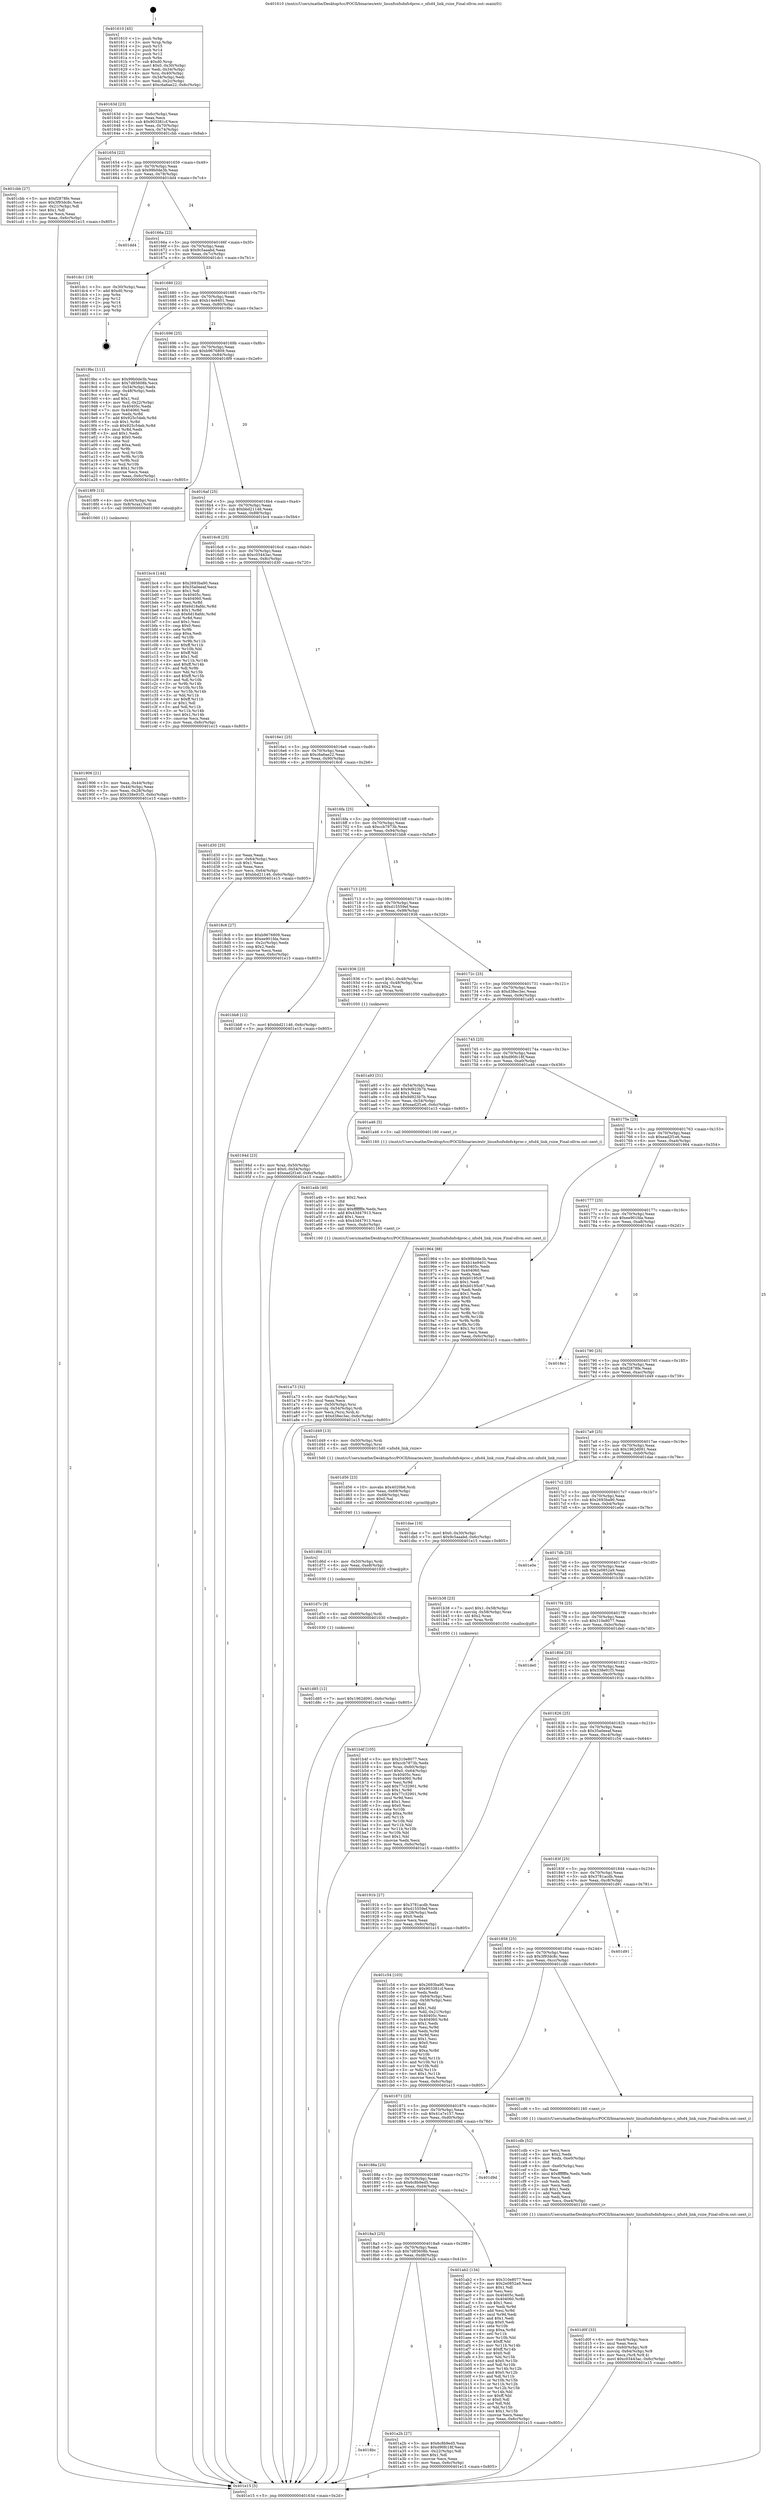 digraph "0x401610" {
  label = "0x401610 (/mnt/c/Users/mathe/Desktop/tcc/POCII/binaries/extr_linuxfsnfsdnfs4proc.c_nfsd4_link_rsize_Final-ollvm.out::main(0))"
  labelloc = "t"
  node[shape=record]

  Entry [label="",width=0.3,height=0.3,shape=circle,fillcolor=black,style=filled]
  "0x40163d" [label="{
     0x40163d [23]\l
     | [instrs]\l
     &nbsp;&nbsp;0x40163d \<+3\>: mov -0x6c(%rbp),%eax\l
     &nbsp;&nbsp;0x401640 \<+2\>: mov %eax,%ecx\l
     &nbsp;&nbsp;0x401642 \<+6\>: sub $0x903381cf,%ecx\l
     &nbsp;&nbsp;0x401648 \<+3\>: mov %eax,-0x70(%rbp)\l
     &nbsp;&nbsp;0x40164b \<+3\>: mov %ecx,-0x74(%rbp)\l
     &nbsp;&nbsp;0x40164e \<+6\>: je 0000000000401cbb \<main+0x6ab\>\l
  }"]
  "0x401cbb" [label="{
     0x401cbb [27]\l
     | [instrs]\l
     &nbsp;&nbsp;0x401cbb \<+5\>: mov $0xf2878fe,%eax\l
     &nbsp;&nbsp;0x401cc0 \<+5\>: mov $0x3f93dc8c,%ecx\l
     &nbsp;&nbsp;0x401cc5 \<+3\>: mov -0x21(%rbp),%dl\l
     &nbsp;&nbsp;0x401cc8 \<+3\>: test $0x1,%dl\l
     &nbsp;&nbsp;0x401ccb \<+3\>: cmovne %ecx,%eax\l
     &nbsp;&nbsp;0x401cce \<+3\>: mov %eax,-0x6c(%rbp)\l
     &nbsp;&nbsp;0x401cd1 \<+5\>: jmp 0000000000401e15 \<main+0x805\>\l
  }"]
  "0x401654" [label="{
     0x401654 [22]\l
     | [instrs]\l
     &nbsp;&nbsp;0x401654 \<+5\>: jmp 0000000000401659 \<main+0x49\>\l
     &nbsp;&nbsp;0x401659 \<+3\>: mov -0x70(%rbp),%eax\l
     &nbsp;&nbsp;0x40165c \<+5\>: sub $0x99b0de3b,%eax\l
     &nbsp;&nbsp;0x401661 \<+3\>: mov %eax,-0x78(%rbp)\l
     &nbsp;&nbsp;0x401664 \<+6\>: je 0000000000401dd4 \<main+0x7c4\>\l
  }"]
  Exit [label="",width=0.3,height=0.3,shape=circle,fillcolor=black,style=filled,peripheries=2]
  "0x401dd4" [label="{
     0x401dd4\l
  }", style=dashed]
  "0x40166a" [label="{
     0x40166a [22]\l
     | [instrs]\l
     &nbsp;&nbsp;0x40166a \<+5\>: jmp 000000000040166f \<main+0x5f\>\l
     &nbsp;&nbsp;0x40166f \<+3\>: mov -0x70(%rbp),%eax\l
     &nbsp;&nbsp;0x401672 \<+5\>: sub $0x9c5aaabd,%eax\l
     &nbsp;&nbsp;0x401677 \<+3\>: mov %eax,-0x7c(%rbp)\l
     &nbsp;&nbsp;0x40167a \<+6\>: je 0000000000401dc1 \<main+0x7b1\>\l
  }"]
  "0x401d85" [label="{
     0x401d85 [12]\l
     | [instrs]\l
     &nbsp;&nbsp;0x401d85 \<+7\>: movl $0x1962d091,-0x6c(%rbp)\l
     &nbsp;&nbsp;0x401d8c \<+5\>: jmp 0000000000401e15 \<main+0x805\>\l
  }"]
  "0x401dc1" [label="{
     0x401dc1 [19]\l
     | [instrs]\l
     &nbsp;&nbsp;0x401dc1 \<+3\>: mov -0x30(%rbp),%eax\l
     &nbsp;&nbsp;0x401dc4 \<+7\>: add $0xd0,%rsp\l
     &nbsp;&nbsp;0x401dcb \<+1\>: pop %rbx\l
     &nbsp;&nbsp;0x401dcc \<+2\>: pop %r12\l
     &nbsp;&nbsp;0x401dce \<+2\>: pop %r14\l
     &nbsp;&nbsp;0x401dd0 \<+2\>: pop %r15\l
     &nbsp;&nbsp;0x401dd2 \<+1\>: pop %rbp\l
     &nbsp;&nbsp;0x401dd3 \<+1\>: ret\l
  }"]
  "0x401680" [label="{
     0x401680 [22]\l
     | [instrs]\l
     &nbsp;&nbsp;0x401680 \<+5\>: jmp 0000000000401685 \<main+0x75\>\l
     &nbsp;&nbsp;0x401685 \<+3\>: mov -0x70(%rbp),%eax\l
     &nbsp;&nbsp;0x401688 \<+5\>: sub $0xb14e9401,%eax\l
     &nbsp;&nbsp;0x40168d \<+3\>: mov %eax,-0x80(%rbp)\l
     &nbsp;&nbsp;0x401690 \<+6\>: je 00000000004019bc \<main+0x3ac\>\l
  }"]
  "0x401d7c" [label="{
     0x401d7c [9]\l
     | [instrs]\l
     &nbsp;&nbsp;0x401d7c \<+4\>: mov -0x60(%rbp),%rdi\l
     &nbsp;&nbsp;0x401d80 \<+5\>: call 0000000000401030 \<free@plt\>\l
     | [calls]\l
     &nbsp;&nbsp;0x401030 \{1\} (unknown)\l
  }"]
  "0x4019bc" [label="{
     0x4019bc [111]\l
     | [instrs]\l
     &nbsp;&nbsp;0x4019bc \<+5\>: mov $0x99b0de3b,%eax\l
     &nbsp;&nbsp;0x4019c1 \<+5\>: mov $0x7d85608b,%ecx\l
     &nbsp;&nbsp;0x4019c6 \<+3\>: mov -0x54(%rbp),%edx\l
     &nbsp;&nbsp;0x4019c9 \<+3\>: cmp -0x48(%rbp),%edx\l
     &nbsp;&nbsp;0x4019cc \<+4\>: setl %sil\l
     &nbsp;&nbsp;0x4019d0 \<+4\>: and $0x1,%sil\l
     &nbsp;&nbsp;0x4019d4 \<+4\>: mov %sil,-0x22(%rbp)\l
     &nbsp;&nbsp;0x4019d8 \<+7\>: mov 0x40405c,%edx\l
     &nbsp;&nbsp;0x4019df \<+7\>: mov 0x404060,%edi\l
     &nbsp;&nbsp;0x4019e6 \<+3\>: mov %edx,%r8d\l
     &nbsp;&nbsp;0x4019e9 \<+7\>: add $0x925c54eb,%r8d\l
     &nbsp;&nbsp;0x4019f0 \<+4\>: sub $0x1,%r8d\l
     &nbsp;&nbsp;0x4019f4 \<+7\>: sub $0x925c54eb,%r8d\l
     &nbsp;&nbsp;0x4019fb \<+4\>: imul %r8d,%edx\l
     &nbsp;&nbsp;0x4019ff \<+3\>: and $0x1,%edx\l
     &nbsp;&nbsp;0x401a02 \<+3\>: cmp $0x0,%edx\l
     &nbsp;&nbsp;0x401a05 \<+4\>: sete %sil\l
     &nbsp;&nbsp;0x401a09 \<+3\>: cmp $0xa,%edi\l
     &nbsp;&nbsp;0x401a0c \<+4\>: setl %r9b\l
     &nbsp;&nbsp;0x401a10 \<+3\>: mov %sil,%r10b\l
     &nbsp;&nbsp;0x401a13 \<+3\>: and %r9b,%r10b\l
     &nbsp;&nbsp;0x401a16 \<+3\>: xor %r9b,%sil\l
     &nbsp;&nbsp;0x401a19 \<+3\>: or %sil,%r10b\l
     &nbsp;&nbsp;0x401a1c \<+4\>: test $0x1,%r10b\l
     &nbsp;&nbsp;0x401a20 \<+3\>: cmovne %ecx,%eax\l
     &nbsp;&nbsp;0x401a23 \<+3\>: mov %eax,-0x6c(%rbp)\l
     &nbsp;&nbsp;0x401a26 \<+5\>: jmp 0000000000401e15 \<main+0x805\>\l
  }"]
  "0x401696" [label="{
     0x401696 [25]\l
     | [instrs]\l
     &nbsp;&nbsp;0x401696 \<+5\>: jmp 000000000040169b \<main+0x8b\>\l
     &nbsp;&nbsp;0x40169b \<+3\>: mov -0x70(%rbp),%eax\l
     &nbsp;&nbsp;0x40169e \<+5\>: sub $0xb9676809,%eax\l
     &nbsp;&nbsp;0x4016a3 \<+6\>: mov %eax,-0x84(%rbp)\l
     &nbsp;&nbsp;0x4016a9 \<+6\>: je 00000000004018f9 \<main+0x2e9\>\l
  }"]
  "0x401d6d" [label="{
     0x401d6d [15]\l
     | [instrs]\l
     &nbsp;&nbsp;0x401d6d \<+4\>: mov -0x50(%rbp),%rdi\l
     &nbsp;&nbsp;0x401d71 \<+6\>: mov %eax,-0xe8(%rbp)\l
     &nbsp;&nbsp;0x401d77 \<+5\>: call 0000000000401030 \<free@plt\>\l
     | [calls]\l
     &nbsp;&nbsp;0x401030 \{1\} (unknown)\l
  }"]
  "0x4018f9" [label="{
     0x4018f9 [13]\l
     | [instrs]\l
     &nbsp;&nbsp;0x4018f9 \<+4\>: mov -0x40(%rbp),%rax\l
     &nbsp;&nbsp;0x4018fd \<+4\>: mov 0x8(%rax),%rdi\l
     &nbsp;&nbsp;0x401901 \<+5\>: call 0000000000401060 \<atoi@plt\>\l
     | [calls]\l
     &nbsp;&nbsp;0x401060 \{1\} (unknown)\l
  }"]
  "0x4016af" [label="{
     0x4016af [25]\l
     | [instrs]\l
     &nbsp;&nbsp;0x4016af \<+5\>: jmp 00000000004016b4 \<main+0xa4\>\l
     &nbsp;&nbsp;0x4016b4 \<+3\>: mov -0x70(%rbp),%eax\l
     &nbsp;&nbsp;0x4016b7 \<+5\>: sub $0xbbd21146,%eax\l
     &nbsp;&nbsp;0x4016bc \<+6\>: mov %eax,-0x88(%rbp)\l
     &nbsp;&nbsp;0x4016c2 \<+6\>: je 0000000000401bc4 \<main+0x5b4\>\l
  }"]
  "0x401d56" [label="{
     0x401d56 [23]\l
     | [instrs]\l
     &nbsp;&nbsp;0x401d56 \<+10\>: movabs $0x4020b6,%rdi\l
     &nbsp;&nbsp;0x401d60 \<+3\>: mov %eax,-0x68(%rbp)\l
     &nbsp;&nbsp;0x401d63 \<+3\>: mov -0x68(%rbp),%esi\l
     &nbsp;&nbsp;0x401d66 \<+2\>: mov $0x0,%al\l
     &nbsp;&nbsp;0x401d68 \<+5\>: call 0000000000401040 \<printf@plt\>\l
     | [calls]\l
     &nbsp;&nbsp;0x401040 \{1\} (unknown)\l
  }"]
  "0x401bc4" [label="{
     0x401bc4 [144]\l
     | [instrs]\l
     &nbsp;&nbsp;0x401bc4 \<+5\>: mov $0x2693ba90,%eax\l
     &nbsp;&nbsp;0x401bc9 \<+5\>: mov $0x35a0eeaf,%ecx\l
     &nbsp;&nbsp;0x401bce \<+2\>: mov $0x1,%dl\l
     &nbsp;&nbsp;0x401bd0 \<+7\>: mov 0x40405c,%esi\l
     &nbsp;&nbsp;0x401bd7 \<+7\>: mov 0x404060,%edi\l
     &nbsp;&nbsp;0x401bde \<+3\>: mov %esi,%r8d\l
     &nbsp;&nbsp;0x401be1 \<+7\>: add $0x6d18afdc,%r8d\l
     &nbsp;&nbsp;0x401be8 \<+4\>: sub $0x1,%r8d\l
     &nbsp;&nbsp;0x401bec \<+7\>: sub $0x6d18afdc,%r8d\l
     &nbsp;&nbsp;0x401bf3 \<+4\>: imul %r8d,%esi\l
     &nbsp;&nbsp;0x401bf7 \<+3\>: and $0x1,%esi\l
     &nbsp;&nbsp;0x401bfa \<+3\>: cmp $0x0,%esi\l
     &nbsp;&nbsp;0x401bfd \<+4\>: sete %r9b\l
     &nbsp;&nbsp;0x401c01 \<+3\>: cmp $0xa,%edi\l
     &nbsp;&nbsp;0x401c04 \<+4\>: setl %r10b\l
     &nbsp;&nbsp;0x401c08 \<+3\>: mov %r9b,%r11b\l
     &nbsp;&nbsp;0x401c0b \<+4\>: xor $0xff,%r11b\l
     &nbsp;&nbsp;0x401c0f \<+3\>: mov %r10b,%bl\l
     &nbsp;&nbsp;0x401c12 \<+3\>: xor $0xff,%bl\l
     &nbsp;&nbsp;0x401c15 \<+3\>: xor $0x1,%dl\l
     &nbsp;&nbsp;0x401c18 \<+3\>: mov %r11b,%r14b\l
     &nbsp;&nbsp;0x401c1b \<+4\>: and $0xff,%r14b\l
     &nbsp;&nbsp;0x401c1f \<+3\>: and %dl,%r9b\l
     &nbsp;&nbsp;0x401c22 \<+3\>: mov %bl,%r15b\l
     &nbsp;&nbsp;0x401c25 \<+4\>: and $0xff,%r15b\l
     &nbsp;&nbsp;0x401c29 \<+3\>: and %dl,%r10b\l
     &nbsp;&nbsp;0x401c2c \<+3\>: or %r9b,%r14b\l
     &nbsp;&nbsp;0x401c2f \<+3\>: or %r10b,%r15b\l
     &nbsp;&nbsp;0x401c32 \<+3\>: xor %r15b,%r14b\l
     &nbsp;&nbsp;0x401c35 \<+3\>: or %bl,%r11b\l
     &nbsp;&nbsp;0x401c38 \<+4\>: xor $0xff,%r11b\l
     &nbsp;&nbsp;0x401c3c \<+3\>: or $0x1,%dl\l
     &nbsp;&nbsp;0x401c3f \<+3\>: and %dl,%r11b\l
     &nbsp;&nbsp;0x401c42 \<+3\>: or %r11b,%r14b\l
     &nbsp;&nbsp;0x401c45 \<+4\>: test $0x1,%r14b\l
     &nbsp;&nbsp;0x401c49 \<+3\>: cmovne %ecx,%eax\l
     &nbsp;&nbsp;0x401c4c \<+3\>: mov %eax,-0x6c(%rbp)\l
     &nbsp;&nbsp;0x401c4f \<+5\>: jmp 0000000000401e15 \<main+0x805\>\l
  }"]
  "0x4016c8" [label="{
     0x4016c8 [25]\l
     | [instrs]\l
     &nbsp;&nbsp;0x4016c8 \<+5\>: jmp 00000000004016cd \<main+0xbd\>\l
     &nbsp;&nbsp;0x4016cd \<+3\>: mov -0x70(%rbp),%eax\l
     &nbsp;&nbsp;0x4016d0 \<+5\>: sub $0xc03443ac,%eax\l
     &nbsp;&nbsp;0x4016d5 \<+6\>: mov %eax,-0x8c(%rbp)\l
     &nbsp;&nbsp;0x4016db \<+6\>: je 0000000000401d30 \<main+0x720\>\l
  }"]
  "0x401d0f" [label="{
     0x401d0f [33]\l
     | [instrs]\l
     &nbsp;&nbsp;0x401d0f \<+6\>: mov -0xe4(%rbp),%ecx\l
     &nbsp;&nbsp;0x401d15 \<+3\>: imul %eax,%ecx\l
     &nbsp;&nbsp;0x401d18 \<+4\>: mov -0x60(%rbp),%r8\l
     &nbsp;&nbsp;0x401d1c \<+4\>: movslq -0x64(%rbp),%r9\l
     &nbsp;&nbsp;0x401d20 \<+4\>: mov %ecx,(%r8,%r9,4)\l
     &nbsp;&nbsp;0x401d24 \<+7\>: movl $0xc03443ac,-0x6c(%rbp)\l
     &nbsp;&nbsp;0x401d2b \<+5\>: jmp 0000000000401e15 \<main+0x805\>\l
  }"]
  "0x401d30" [label="{
     0x401d30 [25]\l
     | [instrs]\l
     &nbsp;&nbsp;0x401d30 \<+2\>: xor %eax,%eax\l
     &nbsp;&nbsp;0x401d32 \<+3\>: mov -0x64(%rbp),%ecx\l
     &nbsp;&nbsp;0x401d35 \<+3\>: sub $0x1,%eax\l
     &nbsp;&nbsp;0x401d38 \<+2\>: sub %eax,%ecx\l
     &nbsp;&nbsp;0x401d3a \<+3\>: mov %ecx,-0x64(%rbp)\l
     &nbsp;&nbsp;0x401d3d \<+7\>: movl $0xbbd21146,-0x6c(%rbp)\l
     &nbsp;&nbsp;0x401d44 \<+5\>: jmp 0000000000401e15 \<main+0x805\>\l
  }"]
  "0x4016e1" [label="{
     0x4016e1 [25]\l
     | [instrs]\l
     &nbsp;&nbsp;0x4016e1 \<+5\>: jmp 00000000004016e6 \<main+0xd6\>\l
     &nbsp;&nbsp;0x4016e6 \<+3\>: mov -0x70(%rbp),%eax\l
     &nbsp;&nbsp;0x4016e9 \<+5\>: sub $0xc6a6ae22,%eax\l
     &nbsp;&nbsp;0x4016ee \<+6\>: mov %eax,-0x90(%rbp)\l
     &nbsp;&nbsp;0x4016f4 \<+6\>: je 00000000004018c6 \<main+0x2b6\>\l
  }"]
  "0x401cdb" [label="{
     0x401cdb [52]\l
     | [instrs]\l
     &nbsp;&nbsp;0x401cdb \<+2\>: xor %ecx,%ecx\l
     &nbsp;&nbsp;0x401cdd \<+5\>: mov $0x2,%edx\l
     &nbsp;&nbsp;0x401ce2 \<+6\>: mov %edx,-0xe0(%rbp)\l
     &nbsp;&nbsp;0x401ce8 \<+1\>: cltd\l
     &nbsp;&nbsp;0x401ce9 \<+6\>: mov -0xe0(%rbp),%esi\l
     &nbsp;&nbsp;0x401cef \<+2\>: idiv %esi\l
     &nbsp;&nbsp;0x401cf1 \<+6\>: imul $0xfffffffe,%edx,%edx\l
     &nbsp;&nbsp;0x401cf7 \<+2\>: mov %ecx,%edi\l
     &nbsp;&nbsp;0x401cf9 \<+2\>: sub %edx,%edi\l
     &nbsp;&nbsp;0x401cfb \<+2\>: mov %ecx,%edx\l
     &nbsp;&nbsp;0x401cfd \<+3\>: sub $0x1,%edx\l
     &nbsp;&nbsp;0x401d00 \<+2\>: add %edx,%edi\l
     &nbsp;&nbsp;0x401d02 \<+2\>: sub %edi,%ecx\l
     &nbsp;&nbsp;0x401d04 \<+6\>: mov %ecx,-0xe4(%rbp)\l
     &nbsp;&nbsp;0x401d0a \<+5\>: call 0000000000401160 \<next_i\>\l
     | [calls]\l
     &nbsp;&nbsp;0x401160 \{1\} (/mnt/c/Users/mathe/Desktop/tcc/POCII/binaries/extr_linuxfsnfsdnfs4proc.c_nfsd4_link_rsize_Final-ollvm.out::next_i)\l
  }"]
  "0x4018c6" [label="{
     0x4018c6 [27]\l
     | [instrs]\l
     &nbsp;&nbsp;0x4018c6 \<+5\>: mov $0xb9676809,%eax\l
     &nbsp;&nbsp;0x4018cb \<+5\>: mov $0xee901fda,%ecx\l
     &nbsp;&nbsp;0x4018d0 \<+3\>: mov -0x2c(%rbp),%edx\l
     &nbsp;&nbsp;0x4018d3 \<+3\>: cmp $0x2,%edx\l
     &nbsp;&nbsp;0x4018d6 \<+3\>: cmovne %ecx,%eax\l
     &nbsp;&nbsp;0x4018d9 \<+3\>: mov %eax,-0x6c(%rbp)\l
     &nbsp;&nbsp;0x4018dc \<+5\>: jmp 0000000000401e15 \<main+0x805\>\l
  }"]
  "0x4016fa" [label="{
     0x4016fa [25]\l
     | [instrs]\l
     &nbsp;&nbsp;0x4016fa \<+5\>: jmp 00000000004016ff \<main+0xef\>\l
     &nbsp;&nbsp;0x4016ff \<+3\>: mov -0x70(%rbp),%eax\l
     &nbsp;&nbsp;0x401702 \<+5\>: sub $0xccb7873b,%eax\l
     &nbsp;&nbsp;0x401707 \<+6\>: mov %eax,-0x94(%rbp)\l
     &nbsp;&nbsp;0x40170d \<+6\>: je 0000000000401bb8 \<main+0x5a8\>\l
  }"]
  "0x401e15" [label="{
     0x401e15 [5]\l
     | [instrs]\l
     &nbsp;&nbsp;0x401e15 \<+5\>: jmp 000000000040163d \<main+0x2d\>\l
  }"]
  "0x401610" [label="{
     0x401610 [45]\l
     | [instrs]\l
     &nbsp;&nbsp;0x401610 \<+1\>: push %rbp\l
     &nbsp;&nbsp;0x401611 \<+3\>: mov %rsp,%rbp\l
     &nbsp;&nbsp;0x401614 \<+2\>: push %r15\l
     &nbsp;&nbsp;0x401616 \<+2\>: push %r14\l
     &nbsp;&nbsp;0x401618 \<+2\>: push %r12\l
     &nbsp;&nbsp;0x40161a \<+1\>: push %rbx\l
     &nbsp;&nbsp;0x40161b \<+7\>: sub $0xd0,%rsp\l
     &nbsp;&nbsp;0x401622 \<+7\>: movl $0x0,-0x30(%rbp)\l
     &nbsp;&nbsp;0x401629 \<+3\>: mov %edi,-0x34(%rbp)\l
     &nbsp;&nbsp;0x40162c \<+4\>: mov %rsi,-0x40(%rbp)\l
     &nbsp;&nbsp;0x401630 \<+3\>: mov -0x34(%rbp),%edi\l
     &nbsp;&nbsp;0x401633 \<+3\>: mov %edi,-0x2c(%rbp)\l
     &nbsp;&nbsp;0x401636 \<+7\>: movl $0xc6a6ae22,-0x6c(%rbp)\l
  }"]
  "0x401906" [label="{
     0x401906 [21]\l
     | [instrs]\l
     &nbsp;&nbsp;0x401906 \<+3\>: mov %eax,-0x44(%rbp)\l
     &nbsp;&nbsp;0x401909 \<+3\>: mov -0x44(%rbp),%eax\l
     &nbsp;&nbsp;0x40190c \<+3\>: mov %eax,-0x28(%rbp)\l
     &nbsp;&nbsp;0x40190f \<+7\>: movl $0x338e91f3,-0x6c(%rbp)\l
     &nbsp;&nbsp;0x401916 \<+5\>: jmp 0000000000401e15 \<main+0x805\>\l
  }"]
  "0x401b4f" [label="{
     0x401b4f [105]\l
     | [instrs]\l
     &nbsp;&nbsp;0x401b4f \<+5\>: mov $0x310e8077,%ecx\l
     &nbsp;&nbsp;0x401b54 \<+5\>: mov $0xccb7873b,%edx\l
     &nbsp;&nbsp;0x401b59 \<+4\>: mov %rax,-0x60(%rbp)\l
     &nbsp;&nbsp;0x401b5d \<+7\>: movl $0x0,-0x64(%rbp)\l
     &nbsp;&nbsp;0x401b64 \<+7\>: mov 0x40405c,%esi\l
     &nbsp;&nbsp;0x401b6b \<+8\>: mov 0x404060,%r8d\l
     &nbsp;&nbsp;0x401b73 \<+3\>: mov %esi,%r9d\l
     &nbsp;&nbsp;0x401b76 \<+7\>: add $0x77c32901,%r9d\l
     &nbsp;&nbsp;0x401b7d \<+4\>: sub $0x1,%r9d\l
     &nbsp;&nbsp;0x401b81 \<+7\>: sub $0x77c32901,%r9d\l
     &nbsp;&nbsp;0x401b88 \<+4\>: imul %r9d,%esi\l
     &nbsp;&nbsp;0x401b8c \<+3\>: and $0x1,%esi\l
     &nbsp;&nbsp;0x401b8f \<+3\>: cmp $0x0,%esi\l
     &nbsp;&nbsp;0x401b92 \<+4\>: sete %r10b\l
     &nbsp;&nbsp;0x401b96 \<+4\>: cmp $0xa,%r8d\l
     &nbsp;&nbsp;0x401b9a \<+4\>: setl %r11b\l
     &nbsp;&nbsp;0x401b9e \<+3\>: mov %r10b,%bl\l
     &nbsp;&nbsp;0x401ba1 \<+3\>: and %r11b,%bl\l
     &nbsp;&nbsp;0x401ba4 \<+3\>: xor %r11b,%r10b\l
     &nbsp;&nbsp;0x401ba7 \<+3\>: or %r10b,%bl\l
     &nbsp;&nbsp;0x401baa \<+3\>: test $0x1,%bl\l
     &nbsp;&nbsp;0x401bad \<+3\>: cmovne %edx,%ecx\l
     &nbsp;&nbsp;0x401bb0 \<+3\>: mov %ecx,-0x6c(%rbp)\l
     &nbsp;&nbsp;0x401bb3 \<+5\>: jmp 0000000000401e15 \<main+0x805\>\l
  }"]
  "0x401bb8" [label="{
     0x401bb8 [12]\l
     | [instrs]\l
     &nbsp;&nbsp;0x401bb8 \<+7\>: movl $0xbbd21146,-0x6c(%rbp)\l
     &nbsp;&nbsp;0x401bbf \<+5\>: jmp 0000000000401e15 \<main+0x805\>\l
  }"]
  "0x401713" [label="{
     0x401713 [25]\l
     | [instrs]\l
     &nbsp;&nbsp;0x401713 \<+5\>: jmp 0000000000401718 \<main+0x108\>\l
     &nbsp;&nbsp;0x401718 \<+3\>: mov -0x70(%rbp),%eax\l
     &nbsp;&nbsp;0x40171b \<+5\>: sub $0xd15559ef,%eax\l
     &nbsp;&nbsp;0x401720 \<+6\>: mov %eax,-0x98(%rbp)\l
     &nbsp;&nbsp;0x401726 \<+6\>: je 0000000000401936 \<main+0x326\>\l
  }"]
  "0x401a73" [label="{
     0x401a73 [32]\l
     | [instrs]\l
     &nbsp;&nbsp;0x401a73 \<+6\>: mov -0xdc(%rbp),%ecx\l
     &nbsp;&nbsp;0x401a79 \<+3\>: imul %eax,%ecx\l
     &nbsp;&nbsp;0x401a7c \<+4\>: mov -0x50(%rbp),%rsi\l
     &nbsp;&nbsp;0x401a80 \<+4\>: movslq -0x54(%rbp),%rdi\l
     &nbsp;&nbsp;0x401a84 \<+3\>: mov %ecx,(%rsi,%rdi,4)\l
     &nbsp;&nbsp;0x401a87 \<+7\>: movl $0xd38ec3ec,-0x6c(%rbp)\l
     &nbsp;&nbsp;0x401a8e \<+5\>: jmp 0000000000401e15 \<main+0x805\>\l
  }"]
  "0x401936" [label="{
     0x401936 [23]\l
     | [instrs]\l
     &nbsp;&nbsp;0x401936 \<+7\>: movl $0x1,-0x48(%rbp)\l
     &nbsp;&nbsp;0x40193d \<+4\>: movslq -0x48(%rbp),%rax\l
     &nbsp;&nbsp;0x401941 \<+4\>: shl $0x2,%rax\l
     &nbsp;&nbsp;0x401945 \<+3\>: mov %rax,%rdi\l
     &nbsp;&nbsp;0x401948 \<+5\>: call 0000000000401050 \<malloc@plt\>\l
     | [calls]\l
     &nbsp;&nbsp;0x401050 \{1\} (unknown)\l
  }"]
  "0x40172c" [label="{
     0x40172c [25]\l
     | [instrs]\l
     &nbsp;&nbsp;0x40172c \<+5\>: jmp 0000000000401731 \<main+0x121\>\l
     &nbsp;&nbsp;0x401731 \<+3\>: mov -0x70(%rbp),%eax\l
     &nbsp;&nbsp;0x401734 \<+5\>: sub $0xd38ec3ec,%eax\l
     &nbsp;&nbsp;0x401739 \<+6\>: mov %eax,-0x9c(%rbp)\l
     &nbsp;&nbsp;0x40173f \<+6\>: je 0000000000401a93 \<main+0x483\>\l
  }"]
  "0x401a4b" [label="{
     0x401a4b [40]\l
     | [instrs]\l
     &nbsp;&nbsp;0x401a4b \<+5\>: mov $0x2,%ecx\l
     &nbsp;&nbsp;0x401a50 \<+1\>: cltd\l
     &nbsp;&nbsp;0x401a51 \<+2\>: idiv %ecx\l
     &nbsp;&nbsp;0x401a53 \<+6\>: imul $0xfffffffe,%edx,%ecx\l
     &nbsp;&nbsp;0x401a59 \<+6\>: add $0x43d47913,%ecx\l
     &nbsp;&nbsp;0x401a5f \<+3\>: add $0x1,%ecx\l
     &nbsp;&nbsp;0x401a62 \<+6\>: sub $0x43d47913,%ecx\l
     &nbsp;&nbsp;0x401a68 \<+6\>: mov %ecx,-0xdc(%rbp)\l
     &nbsp;&nbsp;0x401a6e \<+5\>: call 0000000000401160 \<next_i\>\l
     | [calls]\l
     &nbsp;&nbsp;0x401160 \{1\} (/mnt/c/Users/mathe/Desktop/tcc/POCII/binaries/extr_linuxfsnfsdnfs4proc.c_nfsd4_link_rsize_Final-ollvm.out::next_i)\l
  }"]
  "0x401a93" [label="{
     0x401a93 [31]\l
     | [instrs]\l
     &nbsp;&nbsp;0x401a93 \<+3\>: mov -0x54(%rbp),%eax\l
     &nbsp;&nbsp;0x401a96 \<+5\>: add $0x9d923b7b,%eax\l
     &nbsp;&nbsp;0x401a9b \<+3\>: add $0x1,%eax\l
     &nbsp;&nbsp;0x401a9e \<+5\>: sub $0x9d923b7b,%eax\l
     &nbsp;&nbsp;0x401aa3 \<+3\>: mov %eax,-0x54(%rbp)\l
     &nbsp;&nbsp;0x401aa6 \<+7\>: movl $0xead2f1e6,-0x6c(%rbp)\l
     &nbsp;&nbsp;0x401aad \<+5\>: jmp 0000000000401e15 \<main+0x805\>\l
  }"]
  "0x401745" [label="{
     0x401745 [25]\l
     | [instrs]\l
     &nbsp;&nbsp;0x401745 \<+5\>: jmp 000000000040174a \<main+0x13a\>\l
     &nbsp;&nbsp;0x40174a \<+3\>: mov -0x70(%rbp),%eax\l
     &nbsp;&nbsp;0x40174d \<+5\>: sub $0xd90fc18f,%eax\l
     &nbsp;&nbsp;0x401752 \<+6\>: mov %eax,-0xa0(%rbp)\l
     &nbsp;&nbsp;0x401758 \<+6\>: je 0000000000401a46 \<main+0x436\>\l
  }"]
  "0x4018bc" [label="{
     0x4018bc\l
  }", style=dashed]
  "0x401a46" [label="{
     0x401a46 [5]\l
     | [instrs]\l
     &nbsp;&nbsp;0x401a46 \<+5\>: call 0000000000401160 \<next_i\>\l
     | [calls]\l
     &nbsp;&nbsp;0x401160 \{1\} (/mnt/c/Users/mathe/Desktop/tcc/POCII/binaries/extr_linuxfsnfsdnfs4proc.c_nfsd4_link_rsize_Final-ollvm.out::next_i)\l
  }"]
  "0x40175e" [label="{
     0x40175e [25]\l
     | [instrs]\l
     &nbsp;&nbsp;0x40175e \<+5\>: jmp 0000000000401763 \<main+0x153\>\l
     &nbsp;&nbsp;0x401763 \<+3\>: mov -0x70(%rbp),%eax\l
     &nbsp;&nbsp;0x401766 \<+5\>: sub $0xead2f1e6,%eax\l
     &nbsp;&nbsp;0x40176b \<+6\>: mov %eax,-0xa4(%rbp)\l
     &nbsp;&nbsp;0x401771 \<+6\>: je 0000000000401964 \<main+0x354\>\l
  }"]
  "0x401a2b" [label="{
     0x401a2b [27]\l
     | [instrs]\l
     &nbsp;&nbsp;0x401a2b \<+5\>: mov $0x6c8b9ed5,%eax\l
     &nbsp;&nbsp;0x401a30 \<+5\>: mov $0xd90fc18f,%ecx\l
     &nbsp;&nbsp;0x401a35 \<+3\>: mov -0x22(%rbp),%dl\l
     &nbsp;&nbsp;0x401a38 \<+3\>: test $0x1,%dl\l
     &nbsp;&nbsp;0x401a3b \<+3\>: cmovne %ecx,%eax\l
     &nbsp;&nbsp;0x401a3e \<+3\>: mov %eax,-0x6c(%rbp)\l
     &nbsp;&nbsp;0x401a41 \<+5\>: jmp 0000000000401e15 \<main+0x805\>\l
  }"]
  "0x401964" [label="{
     0x401964 [88]\l
     | [instrs]\l
     &nbsp;&nbsp;0x401964 \<+5\>: mov $0x99b0de3b,%eax\l
     &nbsp;&nbsp;0x401969 \<+5\>: mov $0xb14e9401,%ecx\l
     &nbsp;&nbsp;0x40196e \<+7\>: mov 0x40405c,%edx\l
     &nbsp;&nbsp;0x401975 \<+7\>: mov 0x404060,%esi\l
     &nbsp;&nbsp;0x40197c \<+2\>: mov %edx,%edi\l
     &nbsp;&nbsp;0x40197e \<+6\>: sub $0xb0195c67,%edi\l
     &nbsp;&nbsp;0x401984 \<+3\>: sub $0x1,%edi\l
     &nbsp;&nbsp;0x401987 \<+6\>: add $0xb0195c67,%edi\l
     &nbsp;&nbsp;0x40198d \<+3\>: imul %edi,%edx\l
     &nbsp;&nbsp;0x401990 \<+3\>: and $0x1,%edx\l
     &nbsp;&nbsp;0x401993 \<+3\>: cmp $0x0,%edx\l
     &nbsp;&nbsp;0x401996 \<+4\>: sete %r8b\l
     &nbsp;&nbsp;0x40199a \<+3\>: cmp $0xa,%esi\l
     &nbsp;&nbsp;0x40199d \<+4\>: setl %r9b\l
     &nbsp;&nbsp;0x4019a1 \<+3\>: mov %r8b,%r10b\l
     &nbsp;&nbsp;0x4019a4 \<+3\>: and %r9b,%r10b\l
     &nbsp;&nbsp;0x4019a7 \<+3\>: xor %r9b,%r8b\l
     &nbsp;&nbsp;0x4019aa \<+3\>: or %r8b,%r10b\l
     &nbsp;&nbsp;0x4019ad \<+4\>: test $0x1,%r10b\l
     &nbsp;&nbsp;0x4019b1 \<+3\>: cmovne %ecx,%eax\l
     &nbsp;&nbsp;0x4019b4 \<+3\>: mov %eax,-0x6c(%rbp)\l
     &nbsp;&nbsp;0x4019b7 \<+5\>: jmp 0000000000401e15 \<main+0x805\>\l
  }"]
  "0x401777" [label="{
     0x401777 [25]\l
     | [instrs]\l
     &nbsp;&nbsp;0x401777 \<+5\>: jmp 000000000040177c \<main+0x16c\>\l
     &nbsp;&nbsp;0x40177c \<+3\>: mov -0x70(%rbp),%eax\l
     &nbsp;&nbsp;0x40177f \<+5\>: sub $0xee901fda,%eax\l
     &nbsp;&nbsp;0x401784 \<+6\>: mov %eax,-0xa8(%rbp)\l
     &nbsp;&nbsp;0x40178a \<+6\>: je 00000000004018e1 \<main+0x2d1\>\l
  }"]
  "0x4018a3" [label="{
     0x4018a3 [25]\l
     | [instrs]\l
     &nbsp;&nbsp;0x4018a3 \<+5\>: jmp 00000000004018a8 \<main+0x298\>\l
     &nbsp;&nbsp;0x4018a8 \<+3\>: mov -0x70(%rbp),%eax\l
     &nbsp;&nbsp;0x4018ab \<+5\>: sub $0x7d85608b,%eax\l
     &nbsp;&nbsp;0x4018b0 \<+6\>: mov %eax,-0xd8(%rbp)\l
     &nbsp;&nbsp;0x4018b6 \<+6\>: je 0000000000401a2b \<main+0x41b\>\l
  }"]
  "0x4018e1" [label="{
     0x4018e1\l
  }", style=dashed]
  "0x401790" [label="{
     0x401790 [25]\l
     | [instrs]\l
     &nbsp;&nbsp;0x401790 \<+5\>: jmp 0000000000401795 \<main+0x185\>\l
     &nbsp;&nbsp;0x401795 \<+3\>: mov -0x70(%rbp),%eax\l
     &nbsp;&nbsp;0x401798 \<+5\>: sub $0xf2878fe,%eax\l
     &nbsp;&nbsp;0x40179d \<+6\>: mov %eax,-0xac(%rbp)\l
     &nbsp;&nbsp;0x4017a3 \<+6\>: je 0000000000401d49 \<main+0x739\>\l
  }"]
  "0x401ab2" [label="{
     0x401ab2 [134]\l
     | [instrs]\l
     &nbsp;&nbsp;0x401ab2 \<+5\>: mov $0x310e8077,%eax\l
     &nbsp;&nbsp;0x401ab7 \<+5\>: mov $0x2e0852a9,%ecx\l
     &nbsp;&nbsp;0x401abc \<+2\>: mov $0x1,%dl\l
     &nbsp;&nbsp;0x401abe \<+2\>: xor %esi,%esi\l
     &nbsp;&nbsp;0x401ac0 \<+7\>: mov 0x40405c,%edi\l
     &nbsp;&nbsp;0x401ac7 \<+8\>: mov 0x404060,%r8d\l
     &nbsp;&nbsp;0x401acf \<+3\>: sub $0x1,%esi\l
     &nbsp;&nbsp;0x401ad2 \<+3\>: mov %edi,%r9d\l
     &nbsp;&nbsp;0x401ad5 \<+3\>: add %esi,%r9d\l
     &nbsp;&nbsp;0x401ad8 \<+4\>: imul %r9d,%edi\l
     &nbsp;&nbsp;0x401adc \<+3\>: and $0x1,%edi\l
     &nbsp;&nbsp;0x401adf \<+3\>: cmp $0x0,%edi\l
     &nbsp;&nbsp;0x401ae2 \<+4\>: sete %r10b\l
     &nbsp;&nbsp;0x401ae6 \<+4\>: cmp $0xa,%r8d\l
     &nbsp;&nbsp;0x401aea \<+4\>: setl %r11b\l
     &nbsp;&nbsp;0x401aee \<+3\>: mov %r10b,%bl\l
     &nbsp;&nbsp;0x401af1 \<+3\>: xor $0xff,%bl\l
     &nbsp;&nbsp;0x401af4 \<+3\>: mov %r11b,%r14b\l
     &nbsp;&nbsp;0x401af7 \<+4\>: xor $0xff,%r14b\l
     &nbsp;&nbsp;0x401afb \<+3\>: xor $0x0,%dl\l
     &nbsp;&nbsp;0x401afe \<+3\>: mov %bl,%r15b\l
     &nbsp;&nbsp;0x401b01 \<+4\>: and $0x0,%r15b\l
     &nbsp;&nbsp;0x401b05 \<+3\>: and %dl,%r10b\l
     &nbsp;&nbsp;0x401b08 \<+3\>: mov %r14b,%r12b\l
     &nbsp;&nbsp;0x401b0b \<+4\>: and $0x0,%r12b\l
     &nbsp;&nbsp;0x401b0f \<+3\>: and %dl,%r11b\l
     &nbsp;&nbsp;0x401b12 \<+3\>: or %r10b,%r15b\l
     &nbsp;&nbsp;0x401b15 \<+3\>: or %r11b,%r12b\l
     &nbsp;&nbsp;0x401b18 \<+3\>: xor %r12b,%r15b\l
     &nbsp;&nbsp;0x401b1b \<+3\>: or %r14b,%bl\l
     &nbsp;&nbsp;0x401b1e \<+3\>: xor $0xff,%bl\l
     &nbsp;&nbsp;0x401b21 \<+3\>: or $0x0,%dl\l
     &nbsp;&nbsp;0x401b24 \<+2\>: and %dl,%bl\l
     &nbsp;&nbsp;0x401b26 \<+3\>: or %bl,%r15b\l
     &nbsp;&nbsp;0x401b29 \<+4\>: test $0x1,%r15b\l
     &nbsp;&nbsp;0x401b2d \<+3\>: cmovne %ecx,%eax\l
     &nbsp;&nbsp;0x401b30 \<+3\>: mov %eax,-0x6c(%rbp)\l
     &nbsp;&nbsp;0x401b33 \<+5\>: jmp 0000000000401e15 \<main+0x805\>\l
  }"]
  "0x401d49" [label="{
     0x401d49 [13]\l
     | [instrs]\l
     &nbsp;&nbsp;0x401d49 \<+4\>: mov -0x50(%rbp),%rdi\l
     &nbsp;&nbsp;0x401d4d \<+4\>: mov -0x60(%rbp),%rsi\l
     &nbsp;&nbsp;0x401d51 \<+5\>: call 00000000004015d0 \<nfsd4_link_rsize\>\l
     | [calls]\l
     &nbsp;&nbsp;0x4015d0 \{1\} (/mnt/c/Users/mathe/Desktop/tcc/POCII/binaries/extr_linuxfsnfsdnfs4proc.c_nfsd4_link_rsize_Final-ollvm.out::nfsd4_link_rsize)\l
  }"]
  "0x4017a9" [label="{
     0x4017a9 [25]\l
     | [instrs]\l
     &nbsp;&nbsp;0x4017a9 \<+5\>: jmp 00000000004017ae \<main+0x19e\>\l
     &nbsp;&nbsp;0x4017ae \<+3\>: mov -0x70(%rbp),%eax\l
     &nbsp;&nbsp;0x4017b1 \<+5\>: sub $0x1962d091,%eax\l
     &nbsp;&nbsp;0x4017b6 \<+6\>: mov %eax,-0xb0(%rbp)\l
     &nbsp;&nbsp;0x4017bc \<+6\>: je 0000000000401dae \<main+0x79e\>\l
  }"]
  "0x40188a" [label="{
     0x40188a [25]\l
     | [instrs]\l
     &nbsp;&nbsp;0x40188a \<+5\>: jmp 000000000040188f \<main+0x27f\>\l
     &nbsp;&nbsp;0x40188f \<+3\>: mov -0x70(%rbp),%eax\l
     &nbsp;&nbsp;0x401892 \<+5\>: sub $0x6c8b9ed5,%eax\l
     &nbsp;&nbsp;0x401897 \<+6\>: mov %eax,-0xd4(%rbp)\l
     &nbsp;&nbsp;0x40189d \<+6\>: je 0000000000401ab2 \<main+0x4a2\>\l
  }"]
  "0x401dae" [label="{
     0x401dae [19]\l
     | [instrs]\l
     &nbsp;&nbsp;0x401dae \<+7\>: movl $0x0,-0x30(%rbp)\l
     &nbsp;&nbsp;0x401db5 \<+7\>: movl $0x9c5aaabd,-0x6c(%rbp)\l
     &nbsp;&nbsp;0x401dbc \<+5\>: jmp 0000000000401e15 \<main+0x805\>\l
  }"]
  "0x4017c2" [label="{
     0x4017c2 [25]\l
     | [instrs]\l
     &nbsp;&nbsp;0x4017c2 \<+5\>: jmp 00000000004017c7 \<main+0x1b7\>\l
     &nbsp;&nbsp;0x4017c7 \<+3\>: mov -0x70(%rbp),%eax\l
     &nbsp;&nbsp;0x4017ca \<+5\>: sub $0x2693ba90,%eax\l
     &nbsp;&nbsp;0x4017cf \<+6\>: mov %eax,-0xb4(%rbp)\l
     &nbsp;&nbsp;0x4017d5 \<+6\>: je 0000000000401e0e \<main+0x7fe\>\l
  }"]
  "0x401d9d" [label="{
     0x401d9d\l
  }", style=dashed]
  "0x401e0e" [label="{
     0x401e0e\l
  }", style=dashed]
  "0x4017db" [label="{
     0x4017db [25]\l
     | [instrs]\l
     &nbsp;&nbsp;0x4017db \<+5\>: jmp 00000000004017e0 \<main+0x1d0\>\l
     &nbsp;&nbsp;0x4017e0 \<+3\>: mov -0x70(%rbp),%eax\l
     &nbsp;&nbsp;0x4017e3 \<+5\>: sub $0x2e0852a9,%eax\l
     &nbsp;&nbsp;0x4017e8 \<+6\>: mov %eax,-0xb8(%rbp)\l
     &nbsp;&nbsp;0x4017ee \<+6\>: je 0000000000401b38 \<main+0x528\>\l
  }"]
  "0x401871" [label="{
     0x401871 [25]\l
     | [instrs]\l
     &nbsp;&nbsp;0x401871 \<+5\>: jmp 0000000000401876 \<main+0x266\>\l
     &nbsp;&nbsp;0x401876 \<+3\>: mov -0x70(%rbp),%eax\l
     &nbsp;&nbsp;0x401879 \<+5\>: sub $0x41a7e157,%eax\l
     &nbsp;&nbsp;0x40187e \<+6\>: mov %eax,-0xd0(%rbp)\l
     &nbsp;&nbsp;0x401884 \<+6\>: je 0000000000401d9d \<main+0x78d\>\l
  }"]
  "0x401b38" [label="{
     0x401b38 [23]\l
     | [instrs]\l
     &nbsp;&nbsp;0x401b38 \<+7\>: movl $0x1,-0x58(%rbp)\l
     &nbsp;&nbsp;0x401b3f \<+4\>: movslq -0x58(%rbp),%rax\l
     &nbsp;&nbsp;0x401b43 \<+4\>: shl $0x2,%rax\l
     &nbsp;&nbsp;0x401b47 \<+3\>: mov %rax,%rdi\l
     &nbsp;&nbsp;0x401b4a \<+5\>: call 0000000000401050 \<malloc@plt\>\l
     | [calls]\l
     &nbsp;&nbsp;0x401050 \{1\} (unknown)\l
  }"]
  "0x4017f4" [label="{
     0x4017f4 [25]\l
     | [instrs]\l
     &nbsp;&nbsp;0x4017f4 \<+5\>: jmp 00000000004017f9 \<main+0x1e9\>\l
     &nbsp;&nbsp;0x4017f9 \<+3\>: mov -0x70(%rbp),%eax\l
     &nbsp;&nbsp;0x4017fc \<+5\>: sub $0x310e8077,%eax\l
     &nbsp;&nbsp;0x401801 \<+6\>: mov %eax,-0xbc(%rbp)\l
     &nbsp;&nbsp;0x401807 \<+6\>: je 0000000000401de0 \<main+0x7d0\>\l
  }"]
  "0x401cd6" [label="{
     0x401cd6 [5]\l
     | [instrs]\l
     &nbsp;&nbsp;0x401cd6 \<+5\>: call 0000000000401160 \<next_i\>\l
     | [calls]\l
     &nbsp;&nbsp;0x401160 \{1\} (/mnt/c/Users/mathe/Desktop/tcc/POCII/binaries/extr_linuxfsnfsdnfs4proc.c_nfsd4_link_rsize_Final-ollvm.out::next_i)\l
  }"]
  "0x401de0" [label="{
     0x401de0\l
  }", style=dashed]
  "0x40180d" [label="{
     0x40180d [25]\l
     | [instrs]\l
     &nbsp;&nbsp;0x40180d \<+5\>: jmp 0000000000401812 \<main+0x202\>\l
     &nbsp;&nbsp;0x401812 \<+3\>: mov -0x70(%rbp),%eax\l
     &nbsp;&nbsp;0x401815 \<+5\>: sub $0x338e91f3,%eax\l
     &nbsp;&nbsp;0x40181a \<+6\>: mov %eax,-0xc0(%rbp)\l
     &nbsp;&nbsp;0x401820 \<+6\>: je 000000000040191b \<main+0x30b\>\l
  }"]
  "0x401858" [label="{
     0x401858 [25]\l
     | [instrs]\l
     &nbsp;&nbsp;0x401858 \<+5\>: jmp 000000000040185d \<main+0x24d\>\l
     &nbsp;&nbsp;0x40185d \<+3\>: mov -0x70(%rbp),%eax\l
     &nbsp;&nbsp;0x401860 \<+5\>: sub $0x3f93dc8c,%eax\l
     &nbsp;&nbsp;0x401865 \<+6\>: mov %eax,-0xcc(%rbp)\l
     &nbsp;&nbsp;0x40186b \<+6\>: je 0000000000401cd6 \<main+0x6c6\>\l
  }"]
  "0x40191b" [label="{
     0x40191b [27]\l
     | [instrs]\l
     &nbsp;&nbsp;0x40191b \<+5\>: mov $0x3781acdb,%eax\l
     &nbsp;&nbsp;0x401920 \<+5\>: mov $0xd15559ef,%ecx\l
     &nbsp;&nbsp;0x401925 \<+3\>: mov -0x28(%rbp),%edx\l
     &nbsp;&nbsp;0x401928 \<+3\>: cmp $0x0,%edx\l
     &nbsp;&nbsp;0x40192b \<+3\>: cmove %ecx,%eax\l
     &nbsp;&nbsp;0x40192e \<+3\>: mov %eax,-0x6c(%rbp)\l
     &nbsp;&nbsp;0x401931 \<+5\>: jmp 0000000000401e15 \<main+0x805\>\l
  }"]
  "0x401826" [label="{
     0x401826 [25]\l
     | [instrs]\l
     &nbsp;&nbsp;0x401826 \<+5\>: jmp 000000000040182b \<main+0x21b\>\l
     &nbsp;&nbsp;0x40182b \<+3\>: mov -0x70(%rbp),%eax\l
     &nbsp;&nbsp;0x40182e \<+5\>: sub $0x35a0eeaf,%eax\l
     &nbsp;&nbsp;0x401833 \<+6\>: mov %eax,-0xc4(%rbp)\l
     &nbsp;&nbsp;0x401839 \<+6\>: je 0000000000401c54 \<main+0x644\>\l
  }"]
  "0x40194d" [label="{
     0x40194d [23]\l
     | [instrs]\l
     &nbsp;&nbsp;0x40194d \<+4\>: mov %rax,-0x50(%rbp)\l
     &nbsp;&nbsp;0x401951 \<+7\>: movl $0x0,-0x54(%rbp)\l
     &nbsp;&nbsp;0x401958 \<+7\>: movl $0xead2f1e6,-0x6c(%rbp)\l
     &nbsp;&nbsp;0x40195f \<+5\>: jmp 0000000000401e15 \<main+0x805\>\l
  }"]
  "0x401d91" [label="{
     0x401d91\l
  }", style=dashed]
  "0x401c54" [label="{
     0x401c54 [103]\l
     | [instrs]\l
     &nbsp;&nbsp;0x401c54 \<+5\>: mov $0x2693ba90,%eax\l
     &nbsp;&nbsp;0x401c59 \<+5\>: mov $0x903381cf,%ecx\l
     &nbsp;&nbsp;0x401c5e \<+2\>: xor %edx,%edx\l
     &nbsp;&nbsp;0x401c60 \<+3\>: mov -0x64(%rbp),%esi\l
     &nbsp;&nbsp;0x401c63 \<+3\>: cmp -0x58(%rbp),%esi\l
     &nbsp;&nbsp;0x401c66 \<+4\>: setl %dil\l
     &nbsp;&nbsp;0x401c6a \<+4\>: and $0x1,%dil\l
     &nbsp;&nbsp;0x401c6e \<+4\>: mov %dil,-0x21(%rbp)\l
     &nbsp;&nbsp;0x401c72 \<+7\>: mov 0x40405c,%esi\l
     &nbsp;&nbsp;0x401c79 \<+8\>: mov 0x404060,%r8d\l
     &nbsp;&nbsp;0x401c81 \<+3\>: sub $0x1,%edx\l
     &nbsp;&nbsp;0x401c84 \<+3\>: mov %esi,%r9d\l
     &nbsp;&nbsp;0x401c87 \<+3\>: add %edx,%r9d\l
     &nbsp;&nbsp;0x401c8a \<+4\>: imul %r9d,%esi\l
     &nbsp;&nbsp;0x401c8e \<+3\>: and $0x1,%esi\l
     &nbsp;&nbsp;0x401c91 \<+3\>: cmp $0x0,%esi\l
     &nbsp;&nbsp;0x401c94 \<+4\>: sete %dil\l
     &nbsp;&nbsp;0x401c98 \<+4\>: cmp $0xa,%r8d\l
     &nbsp;&nbsp;0x401c9c \<+4\>: setl %r10b\l
     &nbsp;&nbsp;0x401ca0 \<+3\>: mov %dil,%r11b\l
     &nbsp;&nbsp;0x401ca3 \<+3\>: and %r10b,%r11b\l
     &nbsp;&nbsp;0x401ca6 \<+3\>: xor %r10b,%dil\l
     &nbsp;&nbsp;0x401ca9 \<+3\>: or %dil,%r11b\l
     &nbsp;&nbsp;0x401cac \<+4\>: test $0x1,%r11b\l
     &nbsp;&nbsp;0x401cb0 \<+3\>: cmovne %ecx,%eax\l
     &nbsp;&nbsp;0x401cb3 \<+3\>: mov %eax,-0x6c(%rbp)\l
     &nbsp;&nbsp;0x401cb6 \<+5\>: jmp 0000000000401e15 \<main+0x805\>\l
  }"]
  "0x40183f" [label="{
     0x40183f [25]\l
     | [instrs]\l
     &nbsp;&nbsp;0x40183f \<+5\>: jmp 0000000000401844 \<main+0x234\>\l
     &nbsp;&nbsp;0x401844 \<+3\>: mov -0x70(%rbp),%eax\l
     &nbsp;&nbsp;0x401847 \<+5\>: sub $0x3781acdb,%eax\l
     &nbsp;&nbsp;0x40184c \<+6\>: mov %eax,-0xc8(%rbp)\l
     &nbsp;&nbsp;0x401852 \<+6\>: je 0000000000401d91 \<main+0x781\>\l
  }"]
  Entry -> "0x401610" [label=" 1"]
  "0x40163d" -> "0x401cbb" [label=" 2"]
  "0x40163d" -> "0x401654" [label=" 24"]
  "0x401dc1" -> Exit [label=" 1"]
  "0x401654" -> "0x401dd4" [label=" 0"]
  "0x401654" -> "0x40166a" [label=" 24"]
  "0x401dae" -> "0x401e15" [label=" 1"]
  "0x40166a" -> "0x401dc1" [label=" 1"]
  "0x40166a" -> "0x401680" [label=" 23"]
  "0x401d85" -> "0x401e15" [label=" 1"]
  "0x401680" -> "0x4019bc" [label=" 2"]
  "0x401680" -> "0x401696" [label=" 21"]
  "0x401d7c" -> "0x401d85" [label=" 1"]
  "0x401696" -> "0x4018f9" [label=" 1"]
  "0x401696" -> "0x4016af" [label=" 20"]
  "0x401d6d" -> "0x401d7c" [label=" 1"]
  "0x4016af" -> "0x401bc4" [label=" 2"]
  "0x4016af" -> "0x4016c8" [label=" 18"]
  "0x401d56" -> "0x401d6d" [label=" 1"]
  "0x4016c8" -> "0x401d30" [label=" 1"]
  "0x4016c8" -> "0x4016e1" [label=" 17"]
  "0x401d49" -> "0x401d56" [label=" 1"]
  "0x4016e1" -> "0x4018c6" [label=" 1"]
  "0x4016e1" -> "0x4016fa" [label=" 16"]
  "0x4018c6" -> "0x401e15" [label=" 1"]
  "0x401610" -> "0x40163d" [label=" 1"]
  "0x401e15" -> "0x40163d" [label=" 25"]
  "0x4018f9" -> "0x401906" [label=" 1"]
  "0x401906" -> "0x401e15" [label=" 1"]
  "0x401d30" -> "0x401e15" [label=" 1"]
  "0x4016fa" -> "0x401bb8" [label=" 1"]
  "0x4016fa" -> "0x401713" [label=" 15"]
  "0x401d0f" -> "0x401e15" [label=" 1"]
  "0x401713" -> "0x401936" [label=" 1"]
  "0x401713" -> "0x40172c" [label=" 14"]
  "0x401cdb" -> "0x401d0f" [label=" 1"]
  "0x40172c" -> "0x401a93" [label=" 1"]
  "0x40172c" -> "0x401745" [label=" 13"]
  "0x401cd6" -> "0x401cdb" [label=" 1"]
  "0x401745" -> "0x401a46" [label=" 1"]
  "0x401745" -> "0x40175e" [label=" 12"]
  "0x401cbb" -> "0x401e15" [label=" 2"]
  "0x40175e" -> "0x401964" [label=" 2"]
  "0x40175e" -> "0x401777" [label=" 10"]
  "0x401c54" -> "0x401e15" [label=" 2"]
  "0x401777" -> "0x4018e1" [label=" 0"]
  "0x401777" -> "0x401790" [label=" 10"]
  "0x401bb8" -> "0x401e15" [label=" 1"]
  "0x401790" -> "0x401d49" [label=" 1"]
  "0x401790" -> "0x4017a9" [label=" 9"]
  "0x401b4f" -> "0x401e15" [label=" 1"]
  "0x4017a9" -> "0x401dae" [label=" 1"]
  "0x4017a9" -> "0x4017c2" [label=" 8"]
  "0x401ab2" -> "0x401e15" [label=" 1"]
  "0x4017c2" -> "0x401e0e" [label=" 0"]
  "0x4017c2" -> "0x4017db" [label=" 8"]
  "0x401a93" -> "0x401e15" [label=" 1"]
  "0x4017db" -> "0x401b38" [label=" 1"]
  "0x4017db" -> "0x4017f4" [label=" 7"]
  "0x401a4b" -> "0x401a73" [label=" 1"]
  "0x4017f4" -> "0x401de0" [label=" 0"]
  "0x4017f4" -> "0x40180d" [label=" 7"]
  "0x401a46" -> "0x401a4b" [label=" 1"]
  "0x40180d" -> "0x40191b" [label=" 1"]
  "0x40180d" -> "0x401826" [label=" 6"]
  "0x40191b" -> "0x401e15" [label=" 1"]
  "0x401936" -> "0x40194d" [label=" 1"]
  "0x40194d" -> "0x401e15" [label=" 1"]
  "0x401964" -> "0x401e15" [label=" 2"]
  "0x4019bc" -> "0x401e15" [label=" 2"]
  "0x4018a3" -> "0x4018bc" [label=" 0"]
  "0x401826" -> "0x401c54" [label=" 2"]
  "0x401826" -> "0x40183f" [label=" 4"]
  "0x4018a3" -> "0x401a2b" [label=" 2"]
  "0x40183f" -> "0x401d91" [label=" 0"]
  "0x40183f" -> "0x401858" [label=" 4"]
  "0x401a2b" -> "0x401e15" [label=" 2"]
  "0x401858" -> "0x401cd6" [label=" 1"]
  "0x401858" -> "0x401871" [label=" 3"]
  "0x401a73" -> "0x401e15" [label=" 1"]
  "0x401871" -> "0x401d9d" [label=" 0"]
  "0x401871" -> "0x40188a" [label=" 3"]
  "0x401b38" -> "0x401b4f" [label=" 1"]
  "0x40188a" -> "0x401ab2" [label=" 1"]
  "0x40188a" -> "0x4018a3" [label=" 2"]
  "0x401bc4" -> "0x401e15" [label=" 2"]
}
